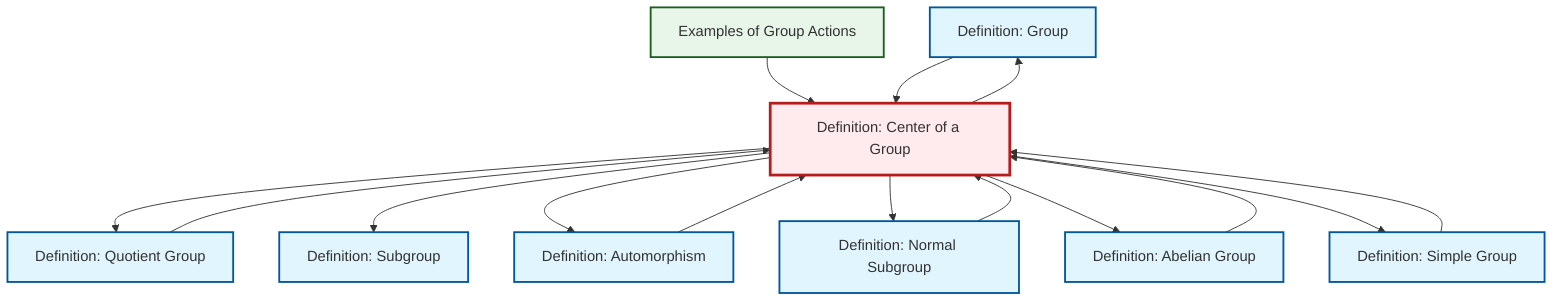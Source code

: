 graph TD
    classDef definition fill:#e1f5fe,stroke:#01579b,stroke-width:2px
    classDef theorem fill:#f3e5f5,stroke:#4a148c,stroke-width:2px
    classDef axiom fill:#fff3e0,stroke:#e65100,stroke-width:2px
    classDef example fill:#e8f5e9,stroke:#1b5e20,stroke-width:2px
    classDef current fill:#ffebee,stroke:#b71c1c,stroke-width:3px
    def-group["Definition: Group"]:::definition
    def-abelian-group["Definition: Abelian Group"]:::definition
    def-center-of-group["Definition: Center of a Group"]:::definition
    def-subgroup["Definition: Subgroup"]:::definition
    def-automorphism["Definition: Automorphism"]:::definition
    def-quotient-group["Definition: Quotient Group"]:::definition
    def-normal-subgroup["Definition: Normal Subgroup"]:::definition
    def-simple-group["Definition: Simple Group"]:::definition
    ex-group-action-examples["Examples of Group Actions"]:::example
    def-center-of-group --> def-quotient-group
    def-center-of-group --> def-subgroup
    def-simple-group --> def-center-of-group
    def-center-of-group --> def-automorphism
    def-automorphism --> def-center-of-group
    def-center-of-group --> def-normal-subgroup
    def-center-of-group --> def-abelian-group
    def-center-of-group --> def-simple-group
    def-quotient-group --> def-center-of-group
    def-center-of-group --> def-group
    def-abelian-group --> def-center-of-group
    ex-group-action-examples --> def-center-of-group
    def-normal-subgroup --> def-center-of-group
    def-group --> def-center-of-group
    class def-center-of-group current